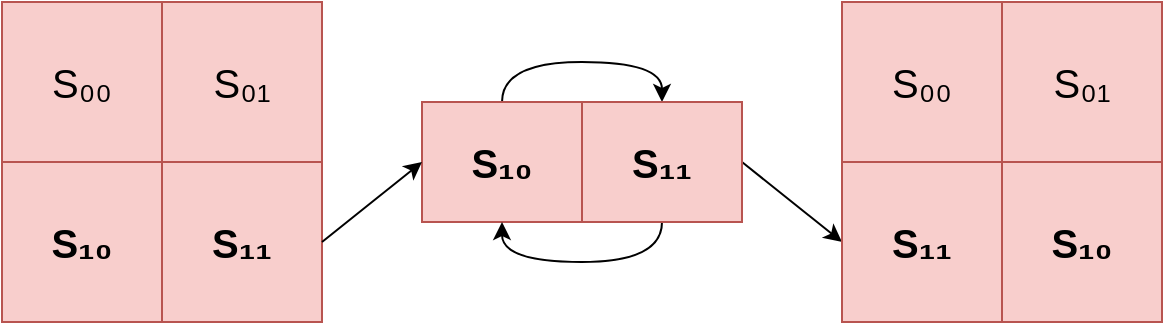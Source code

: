 <mxfile version="23.1.2" type="device">
  <diagram name="Stránka-1" id="VpZvrXUDIN3kZb7dCN6k">
    <mxGraphModel dx="1434" dy="759" grid="1" gridSize="10" guides="1" tooltips="1" connect="1" arrows="1" fold="1" page="1" pageScale="1" pageWidth="827" pageHeight="1169" math="0" shadow="0">
      <root>
        <mxCell id="0" />
        <mxCell id="1" parent="0" />
        <mxCell id="en2XQygjxOUgEUfn5Dn4-2" value="" style="swimlane;startSize=0;" vertex="1" parent="1">
          <mxGeometry x="130" y="280" width="160" height="160" as="geometry" />
        </mxCell>
        <mxCell id="en2XQygjxOUgEUfn5Dn4-4" value="&lt;font style=&quot;font-size: 20px;&quot;&gt;S₀₀&lt;/font&gt;" style="whiteSpace=wrap;html=1;aspect=fixed;fillColor=#f8cecc;strokeColor=#b85450;" vertex="1" parent="en2XQygjxOUgEUfn5Dn4-2">
          <mxGeometry width="80" height="80" as="geometry" />
        </mxCell>
        <mxCell id="en2XQygjxOUgEUfn5Dn4-5" value="&lt;font style=&quot;font-size: 20px;&quot;&gt;S₀₁&lt;/font&gt;" style="whiteSpace=wrap;html=1;aspect=fixed;fillColor=#f8cecc;strokeColor=#b85450;" vertex="1" parent="en2XQygjxOUgEUfn5Dn4-2">
          <mxGeometry x="80" width="80" height="80" as="geometry" />
        </mxCell>
        <mxCell id="en2XQygjxOUgEUfn5Dn4-6" value="S₁₀" style="whiteSpace=wrap;html=1;aspect=fixed;fillColor=#f8cecc;strokeColor=#b85450;fontSize=20;fontStyle=1" vertex="1" parent="en2XQygjxOUgEUfn5Dn4-2">
          <mxGeometry y="80" width="80" height="80" as="geometry" />
        </mxCell>
        <mxCell id="en2XQygjxOUgEUfn5Dn4-7" value="S₁₁" style="whiteSpace=wrap;html=1;aspect=fixed;fillColor=#f8cecc;strokeColor=#b85450;fontSize=20;fontStyle=1" vertex="1" parent="en2XQygjxOUgEUfn5Dn4-2">
          <mxGeometry x="80" y="80" width="80" height="80" as="geometry" />
        </mxCell>
        <mxCell id="en2XQygjxOUgEUfn5Dn4-23" style="edgeStyle=orthogonalEdgeStyle;rounded=0;orthogonalLoop=1;jettySize=auto;html=1;exitX=0.5;exitY=0;exitDx=0;exitDy=0;entryX=0.5;entryY=0;entryDx=0;entryDy=0;curved=1;" edge="1" parent="1" source="en2XQygjxOUgEUfn5Dn4-13" target="en2XQygjxOUgEUfn5Dn4-14">
          <mxGeometry relative="1" as="geometry" />
        </mxCell>
        <mxCell id="en2XQygjxOUgEUfn5Dn4-13" value="S₁₀" style="rounded=0;whiteSpace=wrap;html=1;fontSize=20;fillColor=#f8cecc;strokeColor=#b85450;fontStyle=1" vertex="1" parent="1">
          <mxGeometry x="340" y="330" width="80" height="60" as="geometry" />
        </mxCell>
        <mxCell id="en2XQygjxOUgEUfn5Dn4-21" style="rounded=0;orthogonalLoop=1;jettySize=auto;html=1;exitX=1;exitY=0.5;exitDx=0;exitDy=0;entryX=0;entryY=0.5;entryDx=0;entryDy=0;" edge="1" parent="1" source="en2XQygjxOUgEUfn5Dn4-14" target="en2XQygjxOUgEUfn5Dn4-18">
          <mxGeometry relative="1" as="geometry" />
        </mxCell>
        <mxCell id="en2XQygjxOUgEUfn5Dn4-24" style="edgeStyle=orthogonalEdgeStyle;rounded=0;orthogonalLoop=1;jettySize=auto;html=1;exitX=0.5;exitY=1;exitDx=0;exitDy=0;entryX=0.5;entryY=1;entryDx=0;entryDy=0;curved=1;" edge="1" parent="1" source="en2XQygjxOUgEUfn5Dn4-14" target="en2XQygjxOUgEUfn5Dn4-13">
          <mxGeometry relative="1" as="geometry" />
        </mxCell>
        <mxCell id="en2XQygjxOUgEUfn5Dn4-14" value="S₁₁" style="rounded=0;whiteSpace=wrap;html=1;fontSize=20;fillColor=#f8cecc;strokeColor=#b85450;fontStyle=1" vertex="1" parent="1">
          <mxGeometry x="420" y="330" width="80" height="60" as="geometry" />
        </mxCell>
        <mxCell id="en2XQygjxOUgEUfn5Dn4-15" value="" style="swimlane;startSize=0;" vertex="1" parent="1">
          <mxGeometry x="550" y="280" width="160" height="160" as="geometry" />
        </mxCell>
        <mxCell id="en2XQygjxOUgEUfn5Dn4-16" value="&lt;font style=&quot;font-size: 20px;&quot;&gt;S₀₀&lt;/font&gt;" style="whiteSpace=wrap;html=1;aspect=fixed;fillColor=#f8cecc;strokeColor=#b85450;" vertex="1" parent="en2XQygjxOUgEUfn5Dn4-15">
          <mxGeometry width="80" height="80" as="geometry" />
        </mxCell>
        <mxCell id="en2XQygjxOUgEUfn5Dn4-17" value="&lt;font style=&quot;font-size: 20px;&quot;&gt;S₀₁&lt;/font&gt;" style="whiteSpace=wrap;html=1;aspect=fixed;fillColor=#f8cecc;strokeColor=#b85450;" vertex="1" parent="en2XQygjxOUgEUfn5Dn4-15">
          <mxGeometry x="80" width="80" height="80" as="geometry" />
        </mxCell>
        <mxCell id="en2XQygjxOUgEUfn5Dn4-18" value="S₁₁" style="whiteSpace=wrap;html=1;aspect=fixed;fillColor=#f8cecc;strokeColor=#b85450;fontSize=20;fontStyle=1" vertex="1" parent="en2XQygjxOUgEUfn5Dn4-15">
          <mxGeometry y="80" width="80" height="80" as="geometry" />
        </mxCell>
        <mxCell id="en2XQygjxOUgEUfn5Dn4-19" value="S₁₀" style="whiteSpace=wrap;html=1;aspect=fixed;fillColor=#f8cecc;strokeColor=#b85450;fontSize=20;fontStyle=1" vertex="1" parent="en2XQygjxOUgEUfn5Dn4-15">
          <mxGeometry x="80" y="80" width="80" height="80" as="geometry" />
        </mxCell>
        <mxCell id="en2XQygjxOUgEUfn5Dn4-20" style="rounded=0;orthogonalLoop=1;jettySize=auto;html=1;exitX=1;exitY=0.5;exitDx=0;exitDy=0;entryX=0;entryY=0.5;entryDx=0;entryDy=0;" edge="1" parent="1" source="en2XQygjxOUgEUfn5Dn4-7" target="en2XQygjxOUgEUfn5Dn4-13">
          <mxGeometry relative="1" as="geometry" />
        </mxCell>
      </root>
    </mxGraphModel>
  </diagram>
</mxfile>
